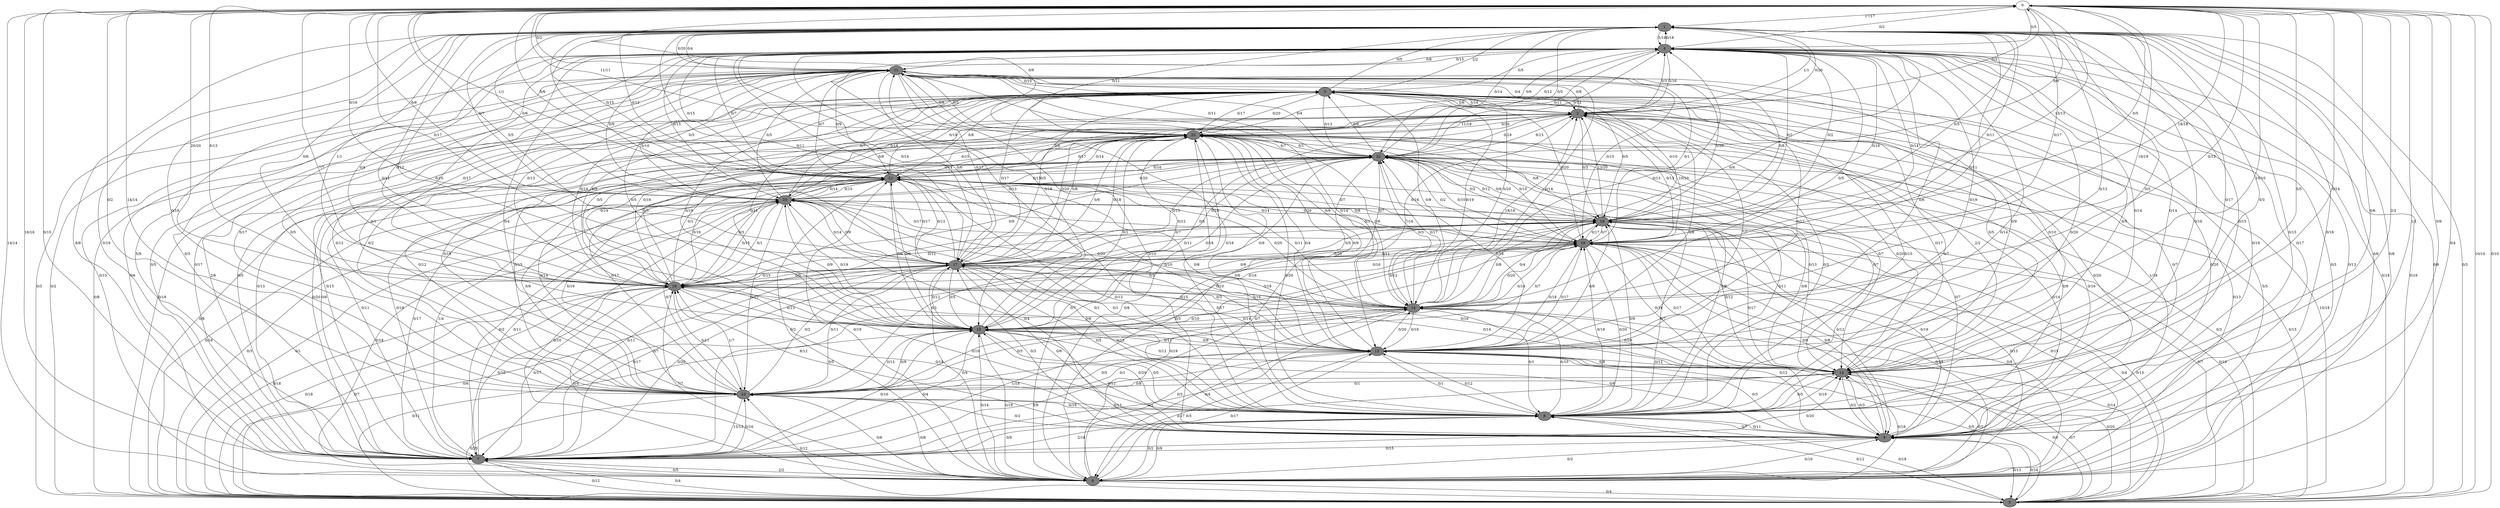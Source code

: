digraph G {
	0[style=filled fillcolor=grey100];
	0->1[label ="17/17"] ;
	0->4[label ="5/5"] ;
	0->5[label ="10/10"] ;
	0->6[label ="14/14"] ;
	0->7[label ="16/16"] ;
	0->8[label ="2/2"] ;
	0->9[label ="1/1"] ;
	0->10[label ="14/14"] ;
	0->12[label ="5/5"] ;
	0->13[label ="10/10"] ;
	0->14[label ="19/19"] ;
	0->15[label ="7/7"] ;
	0->16[label ="20/20"] ;
	0->17[label ="5/5"] ;
	0->18[label ="18/18"] ;
	0->19[label ="13/13"] ;
	0->20[label ="6/6"] ;
	0->21[label ="1/1"] ;
	0->22[label ="9/9"] ;
	0->23[label ="11/11"] ;
	1[style=filled fillcolor=grey50];
	1->2[label ="1/1"] ;
	1->3[label ="2/2"] ;
	1->4[label ="5/19"] ;
	1->5[label ="0/3"] ;
	1->6[label ="0/6"] ;
	1->7[label ="8/8"] ;
	1->8[label ="0/16"] ;
	1->9[label ="0/15"] ;
	1->11[label ="0/4"] ;
	1->12[label ="0/3"] ;
	1->13[label ="0/13"] ;
	1->14[label ="0/11"] ;
	1->15[label ="0/12"] ;
	1->16[label ="1/1"] ;
	1->17[label ="0/10"] ;
	1->18[label ="0/17"] ;
	1->19[label ="0/5"] ;
	1->20[label ="0/7"] ;
	1->21[label ="0/12"] ;
	1->22[label ="0/14"] ;
	1->23[label ="0/11"] ;
	2[style=filled fillcolor=grey50];
	2->0[label ="0/3"] ;
	2->1[label ="0/20"] ;
	2->3[label ="0/6"] ;
	2->4[label ="0/3"] ;
	2->6[label ="0/13"] ;
	2->7[label ="0/15"] ;
	2->8[label ="0/3"] ;
	2->9[label ="0/20"] ;
	2->10[label ="0/19"] ;
	2->11[label ="0/8"] ;
	2->12[label ="0/17"] ;
	2->13[label ="0/8"] ;
	2->15[label ="0/5"] ;
	2->16[label ="0/5"] ;
	2->17[label ="0/20"] ;
	2->18[label ="0/13"] ;
	2->19[label ="0/3"] ;
	2->21[label ="0/6"] ;
	2->22[label ="0/18"] ;
	2->23[label ="0/20"] ;
	3[style=filled fillcolor=grey50];
	3->1[label ="0/5"] ;
	3->2[label ="5/16"] ;
	3->4[label ="0/5"] ;
	3->5[label ="0/8"] ;
	3->7[label ="2/6"] ;
	3->8[label ="0/7"] ;
	3->9[label ="0/20"] ;
	3->10[label ="0/2"] ;
	3->12[label ="0/5"] ;
	3->13[label ="0/17"] ;
	3->14[label ="0/9"] ;
	3->15[label ="0/11"] ;
	3->16[label ="0/3"] ;
	3->17[label ="0/17"] ;
	3->19[label ="0/5"] ;
	3->20[label ="0/18"] ;
	3->21[label ="0/8"] ;
	3->22[label ="0/13"] ;
	3->23[label ="0/20"] ;
	4[style=filled fillcolor=grey50];
	4->0[label ="0/2"] ;
	4->1[label ="0/18"] ;
	4->2[label ="5/16"] ;
	4->5[label ="0/19"] ;
	4->6[label ="0/3"] ;
	4->7[label ="5/9"] ;
	4->8[label ="0/20"] ;
	4->9[label ="0/17"] ;
	4->10[label ="0/1"] ;
	4->11[label ="0/15"] ;
	4->12[label ="0/14"] ;
	4->13[label ="0/19"] ;
	4->14[label ="0/5"] ;
	4->15[label ="0/13"] ;
	4->16[label ="0/12"] ;
	4->17[label ="0/14"] ;
	4->18[label ="0/16"] ;
	4->19[label ="0/2"] ;
	4->20[label ="0/15"] ;
	4->21[label ="0/15"] ;
	4->22[label ="0/11"] ;
	4->23[label ="0/12"] ;
	5[style=filled fillcolor=grey50];
	5->0[label ="0/10"] ;
	5->1[label ="0/9"] ;
	5->2[label ="10/18"] ;
	5->3[label ="0/18"] ;
	5->4[label ="0/18"] ;
	5->7[label ="0/4"] ;
	5->8[label ="0/12"] ;
	5->9[label ="0/16"] ;
	5->10[label ="0/12"] ;
	5->11[label ="0/3"] ;
	5->12[label ="0/6"] ;
	5->13[label ="0/20"] ;
	5->14[label ="0/14"] ;
	5->16[label ="0/18"] ;
	5->17[label ="0/18"] ;
	5->18[label ="0/4"] ;
	5->19[label ="0/10"] ;
	5->20[label ="0/1"] ;
	5->22[label ="0/3"] ;
	6[style=filled fillcolor=grey50];
	6->0[label ="0/4"] ;
	6->1[label ="0/8"] ;
	6->3[label ="5/5"] ;
	6->4[label ="0/13"] ;
	6->5[label ="0/4"] ;
	6->7[label ="2/2"] ;
	6->8[label ="0/9"] ;
	6->9[label ="0/19"] ;
	6->10[label ="0/8"] ;
	6->11[label ="0/6"] ;
	6->12[label ="0/18"] ;
	6->13[label ="0/17"] ;
	6->14[label ="0/3"] ;
	6->15[label ="0/14"] ;
	6->16[label ="7/7"] ;
	6->18[label ="0/9"] ;
	6->19[label ="0/15"] ;
	6->20[label ="0/18"] ;
	6->21[label ="0/19"] ;
	6->22[label ="0/7"] ;
	6->23[label ="0/8"] ;
	7[style=filled fillcolor=grey50];
	7->0[label ="0/15"] ;
	7->1[label ="0/19"] ;
	7->2[label ="0/13"] ;
	7->3[label ="0/5"] ;
	7->4[label ="0/3"] ;
	7->5[label ="0/12"] ;
	7->6[label ="0/5"] ;
	7->8[label ="0/9"] ;
	7->10[label ="0/16"] ;
	7->11[label ="0/5"] ;
	7->12[label ="0/20"] ;
	7->13[label ="0/1"] ;
	7->15[label ="0/16"] ;
	7->16[label ="0/10"] ;
	7->17[label ="0/17"] ;
	7->18[label ="0/7"] ;
	7->20[label ="0/11"] ;
	7->21[label ="0/17"] ;
	7->22[label ="0/18"] ;
	7->23[label ="0/6"] ;
	8[style=filled fillcolor=grey50];
	8->0[label ="0/6"] ;
	8->1[label ="0/15"] ;
	8->3[label ="0/15"] ;
	8->4[label ="0/14"] ;
	8->5[label ="0/18"] ;
	8->6[label ="0/2"] ;
	8->7[label ="2/18"] ;
	8->9[label ="0/7"] ;
	8->10[label ="0/13"] ;
	8->12[label ="0/19"] ;
	8->13[label ="0/12"] ;
	8->14[label ="0/10"] ;
	8->15[label ="0/20"] ;
	8->17[label ="0/13"] ;
	8->18[label ="0/18"] ;
	8->19[label ="0/7"] ;
	8->21[label ="0/13"] ;
	8->22[label ="0/11"] ;
	8->23[label ="0/20"] ;
	9[style=filled fillcolor=grey50];
	9->0[label ="0/9"] ;
	9->1[label ="0/18"] ;
	9->2[label ="1/18"] ;
	9->3[label ="0/7"] ;
	9->4[label ="0/18"] ;
	9->5[label ="0/13"] ;
	9->6[label ="0/2"] ;
	9->7[label ="0/15"] ;
	9->8[label ="0/11"] ;
	9->10[label ="0/2"] ;
	9->12[label ="0/3"] ;
	9->13[label ="0/3"] ;
	9->14[label ="0/12"] ;
	9->15[label ="0/12"] ;
	9->16[label ="0/5"] ;
	9->17[label ="0/3"] ;
	9->18[label ="0/9"] ;
	9->19[label ="0/19"] ;
	9->20[label ="0/4"] ;
	9->22[label ="0/14"] ;
	9->23[label ="0/9"] ;
	10[style=filled fillcolor=grey50];
	10->0[label ="0/2"] ;
	10->1[label ="0/18"] ;
	10->3[label ="0/12"] ;
	10->4[label ="0/4"] ;
	10->5[label ="0/20"] ;
	10->6[label ="0/6"] ;
	10->7[label ="13/13"] ;
	10->8[label ="0/18"] ;
	10->11[label ="0/5"] ;
	10->12[label ="0/1"] ;
	10->13[label ="0/1"] ;
	10->14[label ="0/19"] ;
	10->15[label ="0/9"] ;
	10->16[label ="1/7"] ;
	10->17[label ="0/2"] ;
	10->18[label ="0/10"] ;
	10->19[label ="0/1"] ;
	10->20[label ="0/7"] ;
	10->21[label ="0/19"] ;
	10->22[label ="0/17"] ;
	10->23[label ="0/15"] ;
	11[style=filled fillcolor=grey50];
	11->0[label ="0/2"] ;
	11->1[label ="0/20"] ;
	11->2[label ="0/4"] ;
	11->3[label ="0/10"] ;
	11->4[label ="0/8"] ;
	11->5[label ="0/2"] ;
	11->6[label ="0/15"] ;
	11->7[label ="0/17"] ;
	11->8[label ="0/18"] ;
	11->9[label ="0/10"] ;
	11->10[label ="0/17"] ;
	11->12[label ="0/9"] ;
	11->13[label ="0/14"] ;
	11->14[label ="0/20"] ;
	11->15[label ="0/5"] ;
	11->16[label ="0/13"] ;
	11->17[label ="0/6"] ;
	11->18[label ="0/15"] ;
	11->19[label ="0/20"] ;
	11->20[label ="0/3"] ;
	11->21[label ="0/9"] ;
	11->22[label ="0/11"] ;
	11->23[label ="0/3"] ;
	12[style=filled fillcolor=grey50];
	12->0[label ="0/14"] ;
	12->1[label ="0/17"] ;
	12->2[label ="2/2"] ;
	12->3[label ="0/10"] ;
	12->4[label ="0/14"] ;
	12->5[label ="0/7"] ;
	12->6[label ="0/2"] ;
	12->7[label ="3/17"] ;
	12->8[label ="0/5"] ;
	12->9[label ="0/2"] ;
	12->10[label ="0/8"] ;
	12->11[label ="0/5"] ;
	12->13[label ="0/8"] ;
	12->14[label ="0/20"] ;
	12->16[label ="0/14"] ;
	12->18[label ="0/17"] ;
	12->19[label ="0/12"] ;
	12->20[label ="0/8"] ;
	12->22[label ="0/13"] ;
	12->23[label ="0/20"] ;
	13[style=filled fillcolor=grey50];
	13->1[label ="0/3"] ;
	13->2[label ="7/7"] ;
	13->4[label ="0/6"] ;
	13->5[label ="0/5"] ;
	13->6[label ="0/3"] ;
	13->7[label ="3/9"] ;
	13->8[label ="0/1"] ;
	13->10[label ="0/5"] ;
	13->11[label ="0/9"] ;
	13->12[label ="0/12"] ;
	13->14[label ="0/20"] ;
	13->15[label ="0/11"] ;
	13->16[label ="0/6"] ;
	13->17[label ="0/17"] ;
	13->18[label ="0/17"] ;
	13->19[label ="0/8"] ;
	13->21[label ="0/8"] ;
	13->22[label ="0/18"] ;
	13->23[label ="0/9"] ;
	14[style=filled fillcolor=grey50];
	14->0[label ="0/13"] ;
	14->1[label ="0/4"] ;
	14->2[label ="18/18"] ;
	14->3[label ="0/19"] ;
	14->4[label ="0/13"] ;
	14->6[label ="0/4"] ;
	14->7[label ="1/18"] ;
	14->8[label ="0/1"] ;
	14->10[label ="0/5"] ;
	14->11[label ="0/14"] ;
	14->13[label ="0/16"] ;
	14->15[label ="0/14"] ;
	14->16[label ="0/16"] ;
	14->17[label ="0/10"] ;
	14->18[label ="0/20"] ;
	14->19[label ="0/8"] ;
	14->20[label ="0/20"] ;
	14->21[label ="0/11"] ;
	14->22[label ="0/17"] ;
	14->23[label ="0/1"] ;
	15[style=filled fillcolor=grey50];
	15->1[label ="0/10"] ;
	15->2[label ="7/16"] ;
	15->3[label ="0/19"] ;
	15->4[label ="0/18"] ;
	15->5[label ="0/11"] ;
	15->6[label ="0/18"] ;
	15->7[label ="0/4"] ;
	15->8[label ="0/5"] ;
	15->9[label ="0/8"] ;
	15->10[label ="0/13"] ;
	15->12[label ="0/12"] ;
	15->13[label ="0/9"] ;
	15->16[label ="0/13"] ;
	15->17[label ="0/12"] ;
	15->18[label ="0/7"] ;
	15->19[label ="0/12"] ;
	15->20[label ="0/9"] ;
	15->21[label ="0/6"] ;
	15->22[label ="0/9"] ;
	15->23[label ="0/1"] ;
	16[style=filled fillcolor=grey50];
	16->0[label ="0/13"] ;
	16->1[label ="0/6"] ;
	16->2[label ="0/16"] ;
	16->3[label ="0/10"] ;
	16->4[label ="0/4"] ;
	16->5[label ="0/7"] ;
	16->6[label ="0/4"] ;
	16->7[label ="0/17"] ;
	16->8[label ="0/10"] ;
	16->9[label ="0/18"] ;
	16->10[label ="0/11"] ;
	16->11[label ="0/17"] ;
	16->14[label ="0/3"] ;
	16->17[label ="0/9"] ;
	16->18[label ="0/8"] ;
	16->19[label ="0/11"] ;
	16->20[label ="0/15"] ;
	16->21[label ="0/3"] ;
	16->22[label ="0/1"] ;
	16->23[label ="0/3"] ;
	17[style=filled fillcolor=grey50];
	17->0[label ="0/17"] ;
	17->1[label ="0/11"] ;
	17->2[label ="5/8"] ;
	17->3[label ="0/5"] ;
	17->4[label ="0/8"] ;
	17->5[label ="0/6"] ;
	17->6[label ="0/4"] ;
	17->7[label ="0/20"] ;
	17->8[label ="0/5"] ;
	17->9[label ="0/6"] ;
	17->10[label ="0/11"] ;
	17->11[label ="0/17"] ;
	17->12[label ="0/16"] ;
	17->13[label ="0/1"] ;
	17->14[label ="0/18"] ;
	17->15[label ="0/5"] ;
	17->16[label ="0/15"] ;
	17->19[label ="0/11"] ;
	17->20[label ="0/9"] ;
	17->21[label ="0/12"] ;
	17->22[label ="0/10"] ;
	17->23[label ="0/18"] ;
	18[style=filled fillcolor=grey50];
	18->1[label ="0/11"] ;
	18->2[label ="10/10"] ;
	18->3[label ="0/20"] ;
	18->4[label ="0/14"] ;
	18->5[label ="0/15"] ;
	18->6[label ="0/19"] ;
	18->7[label ="8/12"] ;
	18->8[label ="0/20"] ;
	18->9[label ="0/8"] ;
	18->11[label ="0/1"] ;
	18->12[label ="0/16"] ;
	18->13[label ="0/18"] ;
	18->15[label ="0/14"] ;
	18->16[label ="0/16"] ;
	18->17[label ="0/20"] ;
	18->19[label ="0/17"] ;
	18->20[label ="0/12"] ;
	18->21[label ="0/20"] ;
	18->22[label ="0/10"] ;
	18->23[label ="0/10"] ;
	19[style=filled fillcolor=grey50];
	19->0[label ="0/5"] ;
	19->2[label ="13/20"] ;
	19->3[label ="0/10"] ;
	19->4[label ="0/2"] ;
	19->5[label ="0/7"] ;
	19->6[label ="0/13"] ;
	19->7[label ="0/11"] ;
	19->8[label ="0/9"] ;
	19->9[label ="0/12"] ;
	19->11[label ="0/8"] ;
	19->14[label ="0/4"] ;
	19->15[label ="0/16"] ;
	19->16[label ="0/12"] ;
	19->17[label ="0/5"] ;
	19->18[label ="0/7"] ;
	19->20[label ="0/7"] ;
	19->21[label ="0/7"] ;
	19->22[label ="0/12"] ;
	20[style=filled fillcolor=grey50];
	20->0[label ="0/16"] ;
	20->1[label ="0/6"] ;
	20->2[label ="6/15"] ;
	20->3[label ="0/7"] ;
	20->4[label ="0/9"] ;
	20->5[label ="0/3"] ;
	20->6[label ="0/10"] ;
	20->7[label ="0/2"] ;
	20->8[label ="0/1"] ;
	20->10[label ="0/12"] ;
	20->11[label ="0/5"] ;
	20->13[label ="0/3"] ;
	20->15[label ="0/19"] ;
	20->16[label ="0/1"] ;
	20->17[label ="0/14"] ;
	20->18[label ="0/17"] ;
	20->19[label ="0/8"] ;
	20->21[label ="0/15"] ;
	20->22[label ="0/15"] ;
	20->23[label ="0/14"] ;
	21[style=filled fillcolor=grey50];
	21->0[label ="0/6"] ;
	21->1[label ="0/15"] ;
	21->3[label ="0/19"] ;
	21->4[label ="0/7"] ;
	21->5[label ="0/16"] ;
	21->6[label ="0/2"] ;
	21->7[label ="1/4"] ;
	21->8[label ="0/15"] ;
	21->9[label ="0/17"] ;
	21->10[label ="0/9"] ;
	21->11[label ="0/7"] ;
	21->13[label ="0/10"] ;
	21->14[label ="0/20"] ;
	21->15[label ="0/6"] ;
	21->16[label ="0/16"] ;
	21->17[label ="0/17"] ;
	21->18[label ="0/14"] ;
	21->19[label ="0/16"] ;
	21->20[label ="0/14"] ;
	21->23[label ="0/17"] ;
	22[style=filled fillcolor=grey50];
	22->1[label ="0/5"] ;
	22->2[label ="9/13"] ;
	22->3[label ="0/9"] ;
	22->4[label ="0/13"] ;
	22->5[label ="0/15"] ;
	22->6[label ="0/3"] ;
	22->7[label ="0/11"] ;
	22->8[label ="0/9"] ;
	22->9[label ="0/7"] ;
	22->10[label ="0/14"] ;
	22->11[label ="0/4"] ;
	22->12[label ="0/7"] ;
	22->14[label ="0/3"] ;
	22->15[label ="0/18"] ;
	22->16[label ="0/9"] ;
	22->17[label ="0/15"] ;
	22->18[label ="0/2"] ;
	22->19[label ="0/9"] ;
	22->20[label ="0/20"] ;
	22->21[label ="0/16"] ;
	22->23[label ="0/1"] ;
	23[style=filled fillcolor=grey50];
	23->0[label ="0/8"] ;
	23->2[label ="11/19"] ;
	23->3[label ="0/17"] ;
	23->4[label ="0/9"] ;
	23->5[label ="0/8"] ;
	23->6[label ="0/7"] ;
	23->7[label ="0/20"] ;
	23->8[label ="0/6"] ;
	23->9[label ="0/16"] ;
	23->10[label ="0/12"] ;
	23->11[label ="0/6"] ;
	23->12[label ="0/7"] ;
	23->13[label ="0/4"] ;
	23->14[label ="0/6"] ;
	23->15[label ="0/7"] ;
	23->16[label ="0/19"] ;
	23->17[label ="0/9"] ;
	23->18[label ="0/2"] ;
	23->19[label ="0/8"] ;
	23->21[label ="0/14"] ;
	23->22[label ="0/7"] ;
}
